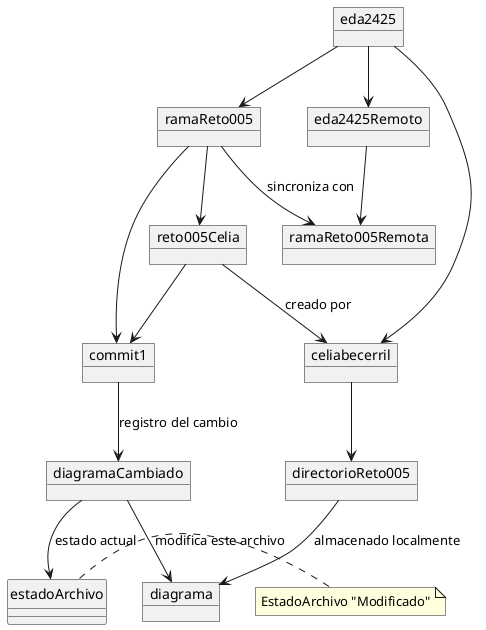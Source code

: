 @startuml
hide circle

object eda2425
object ramaReto005
object commit1
object diagrama
object celiabecerril
object reto005Celia
object diagramaCambiado
object directorioReto005
object eda2425Remoto
object ramaReto005Remota

eda2425 --> ramaReto005
eda2425 --> celiabecerril
eda2425 --> eda2425Remoto
eda2425Remoto --> ramaReto005Remota
ramaReto005 --> commit1
ramaReto005 --> reto005Celia
commit1 --> diagramaCambiado : "registro del cambio"
diagramaCambiado --> diagrama : "modifica este archivo"
diagramaCambiado --> estadoArchivo : "estado actual"
reto005Celia --> commit1 
celiabecerril --> directorioReto005
reto005Celia --> celiabecerril : "creado por"
directorioReto005 --> diagrama : "almacenado localmente"
ramaReto005 --> ramaReto005Remota : "sincroniza con"


note right of  estadoArchivo : EstadoArchivo "Modificado"

@enduml